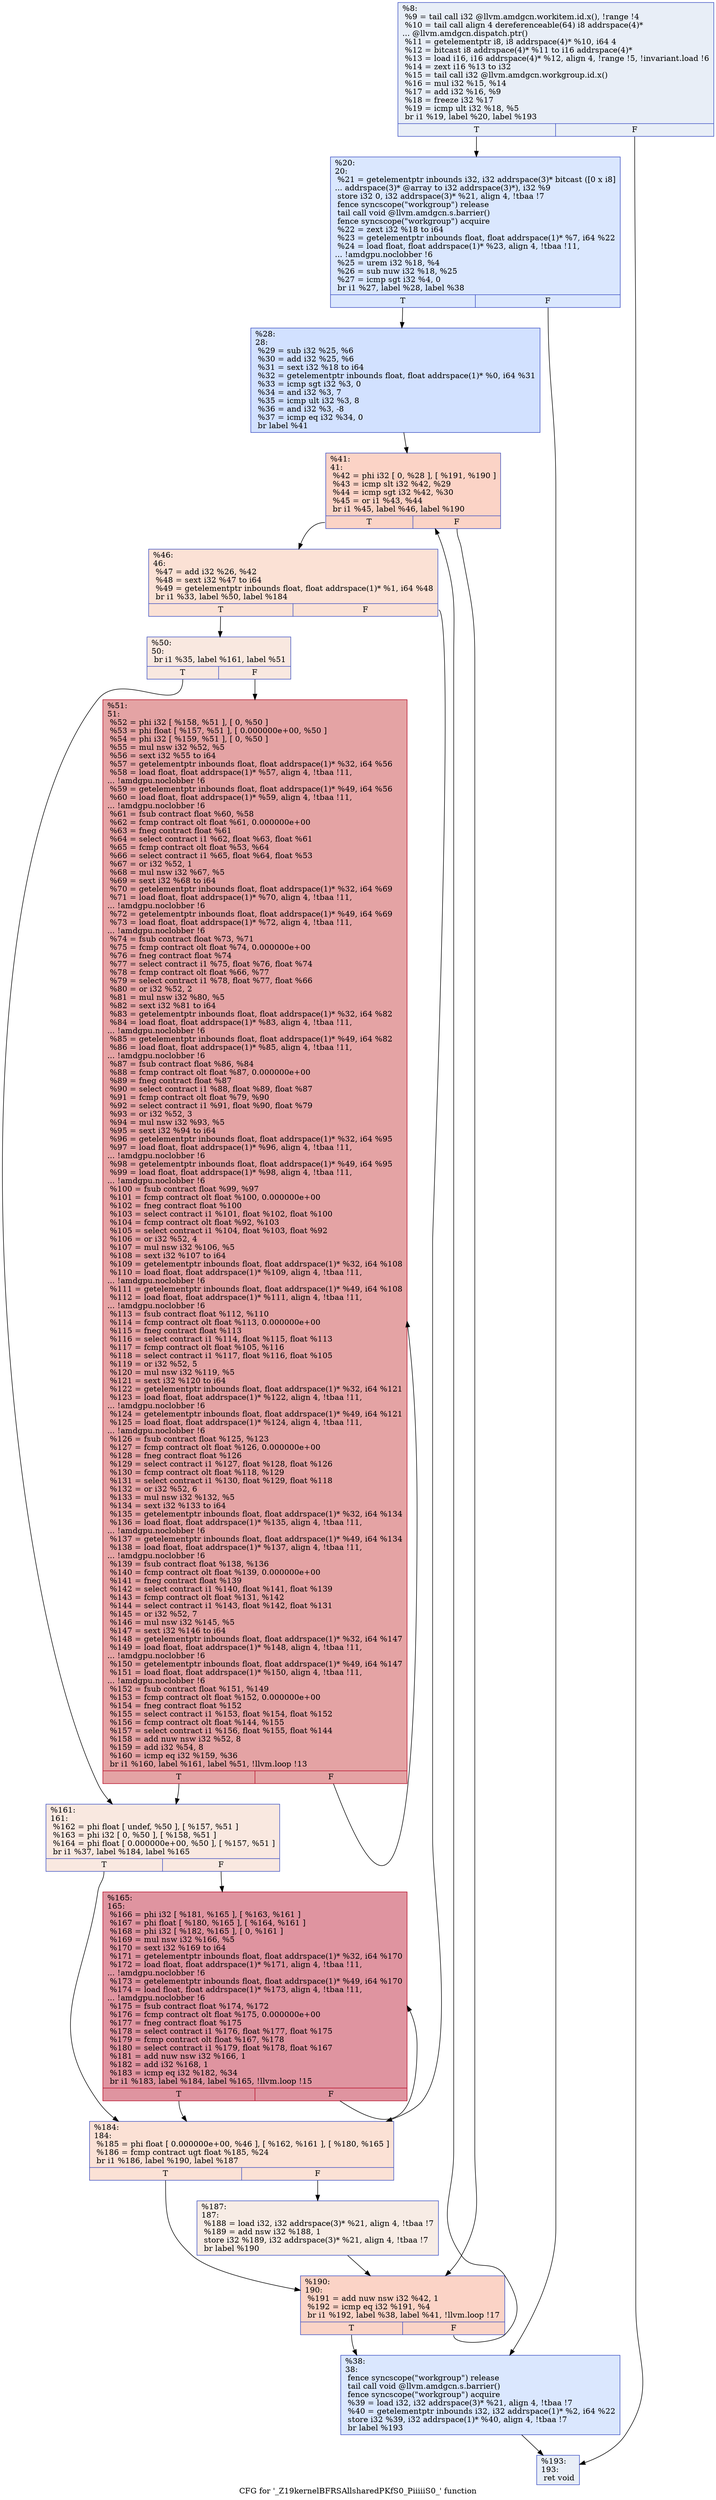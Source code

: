 digraph "CFG for '_Z19kernelBFRSAllsharedPKfS0_PiiiiiS0_' function" {
	label="CFG for '_Z19kernelBFRSAllsharedPKfS0_PiiiiiS0_' function";

	Node0x5354de0 [shape=record,color="#3d50c3ff", style=filled, fillcolor="#cbd8ee70",label="{%8:\l  %9 = tail call i32 @llvm.amdgcn.workitem.id.x(), !range !4\l  %10 = tail call align 4 dereferenceable(64) i8 addrspace(4)*\l... @llvm.amdgcn.dispatch.ptr()\l  %11 = getelementptr i8, i8 addrspace(4)* %10, i64 4\l  %12 = bitcast i8 addrspace(4)* %11 to i16 addrspace(4)*\l  %13 = load i16, i16 addrspace(4)* %12, align 4, !range !5, !invariant.load !6\l  %14 = zext i16 %13 to i32\l  %15 = tail call i32 @llvm.amdgcn.workgroup.id.x()\l  %16 = mul i32 %15, %14\l  %17 = add i32 %16, %9\l  %18 = freeze i32 %17\l  %19 = icmp ult i32 %18, %5\l  br i1 %19, label %20, label %193\l|{<s0>T|<s1>F}}"];
	Node0x5354de0:s0 -> Node0x5356d90;
	Node0x5354de0:s1 -> Node0x5356e20;
	Node0x5356d90 [shape=record,color="#3d50c3ff", style=filled, fillcolor="#abc8fd70",label="{%20:\l20:                                               \l  %21 = getelementptr inbounds i32, i32 addrspace(3)* bitcast ([0 x i8]\l... addrspace(3)* @array to i32 addrspace(3)*), i32 %9\l  store i32 0, i32 addrspace(3)* %21, align 4, !tbaa !7\l  fence syncscope(\"workgroup\") release\l  tail call void @llvm.amdgcn.s.barrier()\l  fence syncscope(\"workgroup\") acquire\l  %22 = zext i32 %18 to i64\l  %23 = getelementptr inbounds float, float addrspace(1)* %7, i64 %22\l  %24 = load float, float addrspace(1)* %23, align 4, !tbaa !11,\l... !amdgpu.noclobber !6\l  %25 = urem i32 %18, %4\l  %26 = sub nuw i32 %18, %25\l  %27 = icmp sgt i32 %4, 0\l  br i1 %27, label %28, label %38\l|{<s0>T|<s1>F}}"];
	Node0x5356d90:s0 -> Node0x5358220;
	Node0x5356d90:s1 -> Node0x53582b0;
	Node0x5358220 [shape=record,color="#3d50c3ff", style=filled, fillcolor="#9abbff70",label="{%28:\l28:                                               \l  %29 = sub i32 %25, %6\l  %30 = add i32 %25, %6\l  %31 = sext i32 %18 to i64\l  %32 = getelementptr inbounds float, float addrspace(1)* %0, i64 %31\l  %33 = icmp sgt i32 %3, 0\l  %34 = and i32 %3, 7\l  %35 = icmp ult i32 %3, 8\l  %36 = and i32 %3, -8\l  %37 = icmp eq i32 %34, 0\l  br label %41\l}"];
	Node0x5358220 -> Node0x5358a70;
	Node0x53582b0 [shape=record,color="#3d50c3ff", style=filled, fillcolor="#abc8fd70",label="{%38:\l38:                                               \l  fence syncscope(\"workgroup\") release\l  tail call void @llvm.amdgcn.s.barrier()\l  fence syncscope(\"workgroup\") acquire\l  %39 = load i32, i32 addrspace(3)* %21, align 4, !tbaa !7\l  %40 = getelementptr inbounds i32, i32 addrspace(1)* %2, i64 %22\l  store i32 %39, i32 addrspace(1)* %40, align 4, !tbaa !7\l  br label %193\l}"];
	Node0x53582b0 -> Node0x5356e20;
	Node0x5358a70 [shape=record,color="#3d50c3ff", style=filled, fillcolor="#f59c7d70",label="{%41:\l41:                                               \l  %42 = phi i32 [ 0, %28 ], [ %191, %190 ]\l  %43 = icmp slt i32 %42, %29\l  %44 = icmp sgt i32 %42, %30\l  %45 = or i1 %43, %44\l  br i1 %45, label %46, label %190\l|{<s0>T|<s1>F}}"];
	Node0x5358a70:s0 -> Node0x53597f0;
	Node0x5358a70:s1 -> Node0x5359540;
	Node0x53597f0 [shape=record,color="#3d50c3ff", style=filled, fillcolor="#f7bca170",label="{%46:\l46:                                               \l  %47 = add i32 %26, %42\l  %48 = sext i32 %47 to i64\l  %49 = getelementptr inbounds float, float addrspace(1)* %1, i64 %48\l  br i1 %33, label %50, label %184\l|{<s0>T|<s1>F}}"];
	Node0x53597f0:s0 -> Node0x5359a90;
	Node0x53597f0:s1 -> Node0x5359ae0;
	Node0x5359a90 [shape=record,color="#3d50c3ff", style=filled, fillcolor="#f1ccb870",label="{%50:\l50:                                               \l  br i1 %35, label %161, label %51\l|{<s0>T|<s1>F}}"];
	Node0x5359a90:s0 -> Node0x5359c20;
	Node0x5359a90:s1 -> Node0x5359c70;
	Node0x5359c70 [shape=record,color="#b70d28ff", style=filled, fillcolor="#c32e3170",label="{%51:\l51:                                               \l  %52 = phi i32 [ %158, %51 ], [ 0, %50 ]\l  %53 = phi float [ %157, %51 ], [ 0.000000e+00, %50 ]\l  %54 = phi i32 [ %159, %51 ], [ 0, %50 ]\l  %55 = mul nsw i32 %52, %5\l  %56 = sext i32 %55 to i64\l  %57 = getelementptr inbounds float, float addrspace(1)* %32, i64 %56\l  %58 = load float, float addrspace(1)* %57, align 4, !tbaa !11,\l... !amdgpu.noclobber !6\l  %59 = getelementptr inbounds float, float addrspace(1)* %49, i64 %56\l  %60 = load float, float addrspace(1)* %59, align 4, !tbaa !11,\l... !amdgpu.noclobber !6\l  %61 = fsub contract float %60, %58\l  %62 = fcmp contract olt float %61, 0.000000e+00\l  %63 = fneg contract float %61\l  %64 = select contract i1 %62, float %63, float %61\l  %65 = fcmp contract olt float %53, %64\l  %66 = select contract i1 %65, float %64, float %53\l  %67 = or i32 %52, 1\l  %68 = mul nsw i32 %67, %5\l  %69 = sext i32 %68 to i64\l  %70 = getelementptr inbounds float, float addrspace(1)* %32, i64 %69\l  %71 = load float, float addrspace(1)* %70, align 4, !tbaa !11,\l... !amdgpu.noclobber !6\l  %72 = getelementptr inbounds float, float addrspace(1)* %49, i64 %69\l  %73 = load float, float addrspace(1)* %72, align 4, !tbaa !11,\l... !amdgpu.noclobber !6\l  %74 = fsub contract float %73, %71\l  %75 = fcmp contract olt float %74, 0.000000e+00\l  %76 = fneg contract float %74\l  %77 = select contract i1 %75, float %76, float %74\l  %78 = fcmp contract olt float %66, %77\l  %79 = select contract i1 %78, float %77, float %66\l  %80 = or i32 %52, 2\l  %81 = mul nsw i32 %80, %5\l  %82 = sext i32 %81 to i64\l  %83 = getelementptr inbounds float, float addrspace(1)* %32, i64 %82\l  %84 = load float, float addrspace(1)* %83, align 4, !tbaa !11,\l... !amdgpu.noclobber !6\l  %85 = getelementptr inbounds float, float addrspace(1)* %49, i64 %82\l  %86 = load float, float addrspace(1)* %85, align 4, !tbaa !11,\l... !amdgpu.noclobber !6\l  %87 = fsub contract float %86, %84\l  %88 = fcmp contract olt float %87, 0.000000e+00\l  %89 = fneg contract float %87\l  %90 = select contract i1 %88, float %89, float %87\l  %91 = fcmp contract olt float %79, %90\l  %92 = select contract i1 %91, float %90, float %79\l  %93 = or i32 %52, 3\l  %94 = mul nsw i32 %93, %5\l  %95 = sext i32 %94 to i64\l  %96 = getelementptr inbounds float, float addrspace(1)* %32, i64 %95\l  %97 = load float, float addrspace(1)* %96, align 4, !tbaa !11,\l... !amdgpu.noclobber !6\l  %98 = getelementptr inbounds float, float addrspace(1)* %49, i64 %95\l  %99 = load float, float addrspace(1)* %98, align 4, !tbaa !11,\l... !amdgpu.noclobber !6\l  %100 = fsub contract float %99, %97\l  %101 = fcmp contract olt float %100, 0.000000e+00\l  %102 = fneg contract float %100\l  %103 = select contract i1 %101, float %102, float %100\l  %104 = fcmp contract olt float %92, %103\l  %105 = select contract i1 %104, float %103, float %92\l  %106 = or i32 %52, 4\l  %107 = mul nsw i32 %106, %5\l  %108 = sext i32 %107 to i64\l  %109 = getelementptr inbounds float, float addrspace(1)* %32, i64 %108\l  %110 = load float, float addrspace(1)* %109, align 4, !tbaa !11,\l... !amdgpu.noclobber !6\l  %111 = getelementptr inbounds float, float addrspace(1)* %49, i64 %108\l  %112 = load float, float addrspace(1)* %111, align 4, !tbaa !11,\l... !amdgpu.noclobber !6\l  %113 = fsub contract float %112, %110\l  %114 = fcmp contract olt float %113, 0.000000e+00\l  %115 = fneg contract float %113\l  %116 = select contract i1 %114, float %115, float %113\l  %117 = fcmp contract olt float %105, %116\l  %118 = select contract i1 %117, float %116, float %105\l  %119 = or i32 %52, 5\l  %120 = mul nsw i32 %119, %5\l  %121 = sext i32 %120 to i64\l  %122 = getelementptr inbounds float, float addrspace(1)* %32, i64 %121\l  %123 = load float, float addrspace(1)* %122, align 4, !tbaa !11,\l... !amdgpu.noclobber !6\l  %124 = getelementptr inbounds float, float addrspace(1)* %49, i64 %121\l  %125 = load float, float addrspace(1)* %124, align 4, !tbaa !11,\l... !amdgpu.noclobber !6\l  %126 = fsub contract float %125, %123\l  %127 = fcmp contract olt float %126, 0.000000e+00\l  %128 = fneg contract float %126\l  %129 = select contract i1 %127, float %128, float %126\l  %130 = fcmp contract olt float %118, %129\l  %131 = select contract i1 %130, float %129, float %118\l  %132 = or i32 %52, 6\l  %133 = mul nsw i32 %132, %5\l  %134 = sext i32 %133 to i64\l  %135 = getelementptr inbounds float, float addrspace(1)* %32, i64 %134\l  %136 = load float, float addrspace(1)* %135, align 4, !tbaa !11,\l... !amdgpu.noclobber !6\l  %137 = getelementptr inbounds float, float addrspace(1)* %49, i64 %134\l  %138 = load float, float addrspace(1)* %137, align 4, !tbaa !11,\l... !amdgpu.noclobber !6\l  %139 = fsub contract float %138, %136\l  %140 = fcmp contract olt float %139, 0.000000e+00\l  %141 = fneg contract float %139\l  %142 = select contract i1 %140, float %141, float %139\l  %143 = fcmp contract olt float %131, %142\l  %144 = select contract i1 %143, float %142, float %131\l  %145 = or i32 %52, 7\l  %146 = mul nsw i32 %145, %5\l  %147 = sext i32 %146 to i64\l  %148 = getelementptr inbounds float, float addrspace(1)* %32, i64 %147\l  %149 = load float, float addrspace(1)* %148, align 4, !tbaa !11,\l... !amdgpu.noclobber !6\l  %150 = getelementptr inbounds float, float addrspace(1)* %49, i64 %147\l  %151 = load float, float addrspace(1)* %150, align 4, !tbaa !11,\l... !amdgpu.noclobber !6\l  %152 = fsub contract float %151, %149\l  %153 = fcmp contract olt float %152, 0.000000e+00\l  %154 = fneg contract float %152\l  %155 = select contract i1 %153, float %154, float %152\l  %156 = fcmp contract olt float %144, %155\l  %157 = select contract i1 %156, float %155, float %144\l  %158 = add nuw nsw i32 %52, 8\l  %159 = add i32 %54, 8\l  %160 = icmp eq i32 %159, %36\l  br i1 %160, label %161, label %51, !llvm.loop !13\l|{<s0>T|<s1>F}}"];
	Node0x5359c70:s0 -> Node0x5359c20;
	Node0x5359c70:s1 -> Node0x5359c70;
	Node0x5359c20 [shape=record,color="#3d50c3ff", style=filled, fillcolor="#f1ccb870",label="{%161:\l161:                                              \l  %162 = phi float [ undef, %50 ], [ %157, %51 ]\l  %163 = phi i32 [ 0, %50 ], [ %158, %51 ]\l  %164 = phi float [ 0.000000e+00, %50 ], [ %157, %51 ]\l  br i1 %37, label %184, label %165\l|{<s0>T|<s1>F}}"];
	Node0x5359c20:s0 -> Node0x5359ae0;
	Node0x5359c20:s1 -> Node0x535fe90;
	Node0x535fe90 [shape=record,color="#b70d28ff", style=filled, fillcolor="#b70d2870",label="{%165:\l165:                                              \l  %166 = phi i32 [ %181, %165 ], [ %163, %161 ]\l  %167 = phi float [ %180, %165 ], [ %164, %161 ]\l  %168 = phi i32 [ %182, %165 ], [ 0, %161 ]\l  %169 = mul nsw i32 %166, %5\l  %170 = sext i32 %169 to i64\l  %171 = getelementptr inbounds float, float addrspace(1)* %32, i64 %170\l  %172 = load float, float addrspace(1)* %171, align 4, !tbaa !11,\l... !amdgpu.noclobber !6\l  %173 = getelementptr inbounds float, float addrspace(1)* %49, i64 %170\l  %174 = load float, float addrspace(1)* %173, align 4, !tbaa !11,\l... !amdgpu.noclobber !6\l  %175 = fsub contract float %174, %172\l  %176 = fcmp contract olt float %175, 0.000000e+00\l  %177 = fneg contract float %175\l  %178 = select contract i1 %176, float %177, float %175\l  %179 = fcmp contract olt float %167, %178\l  %180 = select contract i1 %179, float %178, float %167\l  %181 = add nuw nsw i32 %166, 1\l  %182 = add i32 %168, 1\l  %183 = icmp eq i32 %182, %34\l  br i1 %183, label %184, label %165, !llvm.loop !15\l|{<s0>T|<s1>F}}"];
	Node0x535fe90:s0 -> Node0x5359ae0;
	Node0x535fe90:s1 -> Node0x535fe90;
	Node0x5359ae0 [shape=record,color="#3d50c3ff", style=filled, fillcolor="#f7bca170",label="{%184:\l184:                                              \l  %185 = phi float [ 0.000000e+00, %46 ], [ %162, %161 ], [ %180, %165 ]\l  %186 = fcmp contract ugt float %185, %24\l  br i1 %186, label %190, label %187\l|{<s0>T|<s1>F}}"];
	Node0x5359ae0:s0 -> Node0x5359540;
	Node0x5359ae0:s1 -> Node0x5360d80;
	Node0x5360d80 [shape=record,color="#3d50c3ff", style=filled, fillcolor="#ecd3c570",label="{%187:\l187:                                              \l  %188 = load i32, i32 addrspace(3)* %21, align 4, !tbaa !7\l  %189 = add nsw i32 %188, 1\l  store i32 %189, i32 addrspace(3)* %21, align 4, !tbaa !7\l  br label %190\l}"];
	Node0x5360d80 -> Node0x5359540;
	Node0x5359540 [shape=record,color="#3d50c3ff", style=filled, fillcolor="#f59c7d70",label="{%190:\l190:                                              \l  %191 = add nuw nsw i32 %42, 1\l  %192 = icmp eq i32 %191, %4\l  br i1 %192, label %38, label %41, !llvm.loop !17\l|{<s0>T|<s1>F}}"];
	Node0x5359540:s0 -> Node0x53582b0;
	Node0x5359540:s1 -> Node0x5358a70;
	Node0x5356e20 [shape=record,color="#3d50c3ff", style=filled, fillcolor="#cbd8ee70",label="{%193:\l193:                                              \l  ret void\l}"];
}
